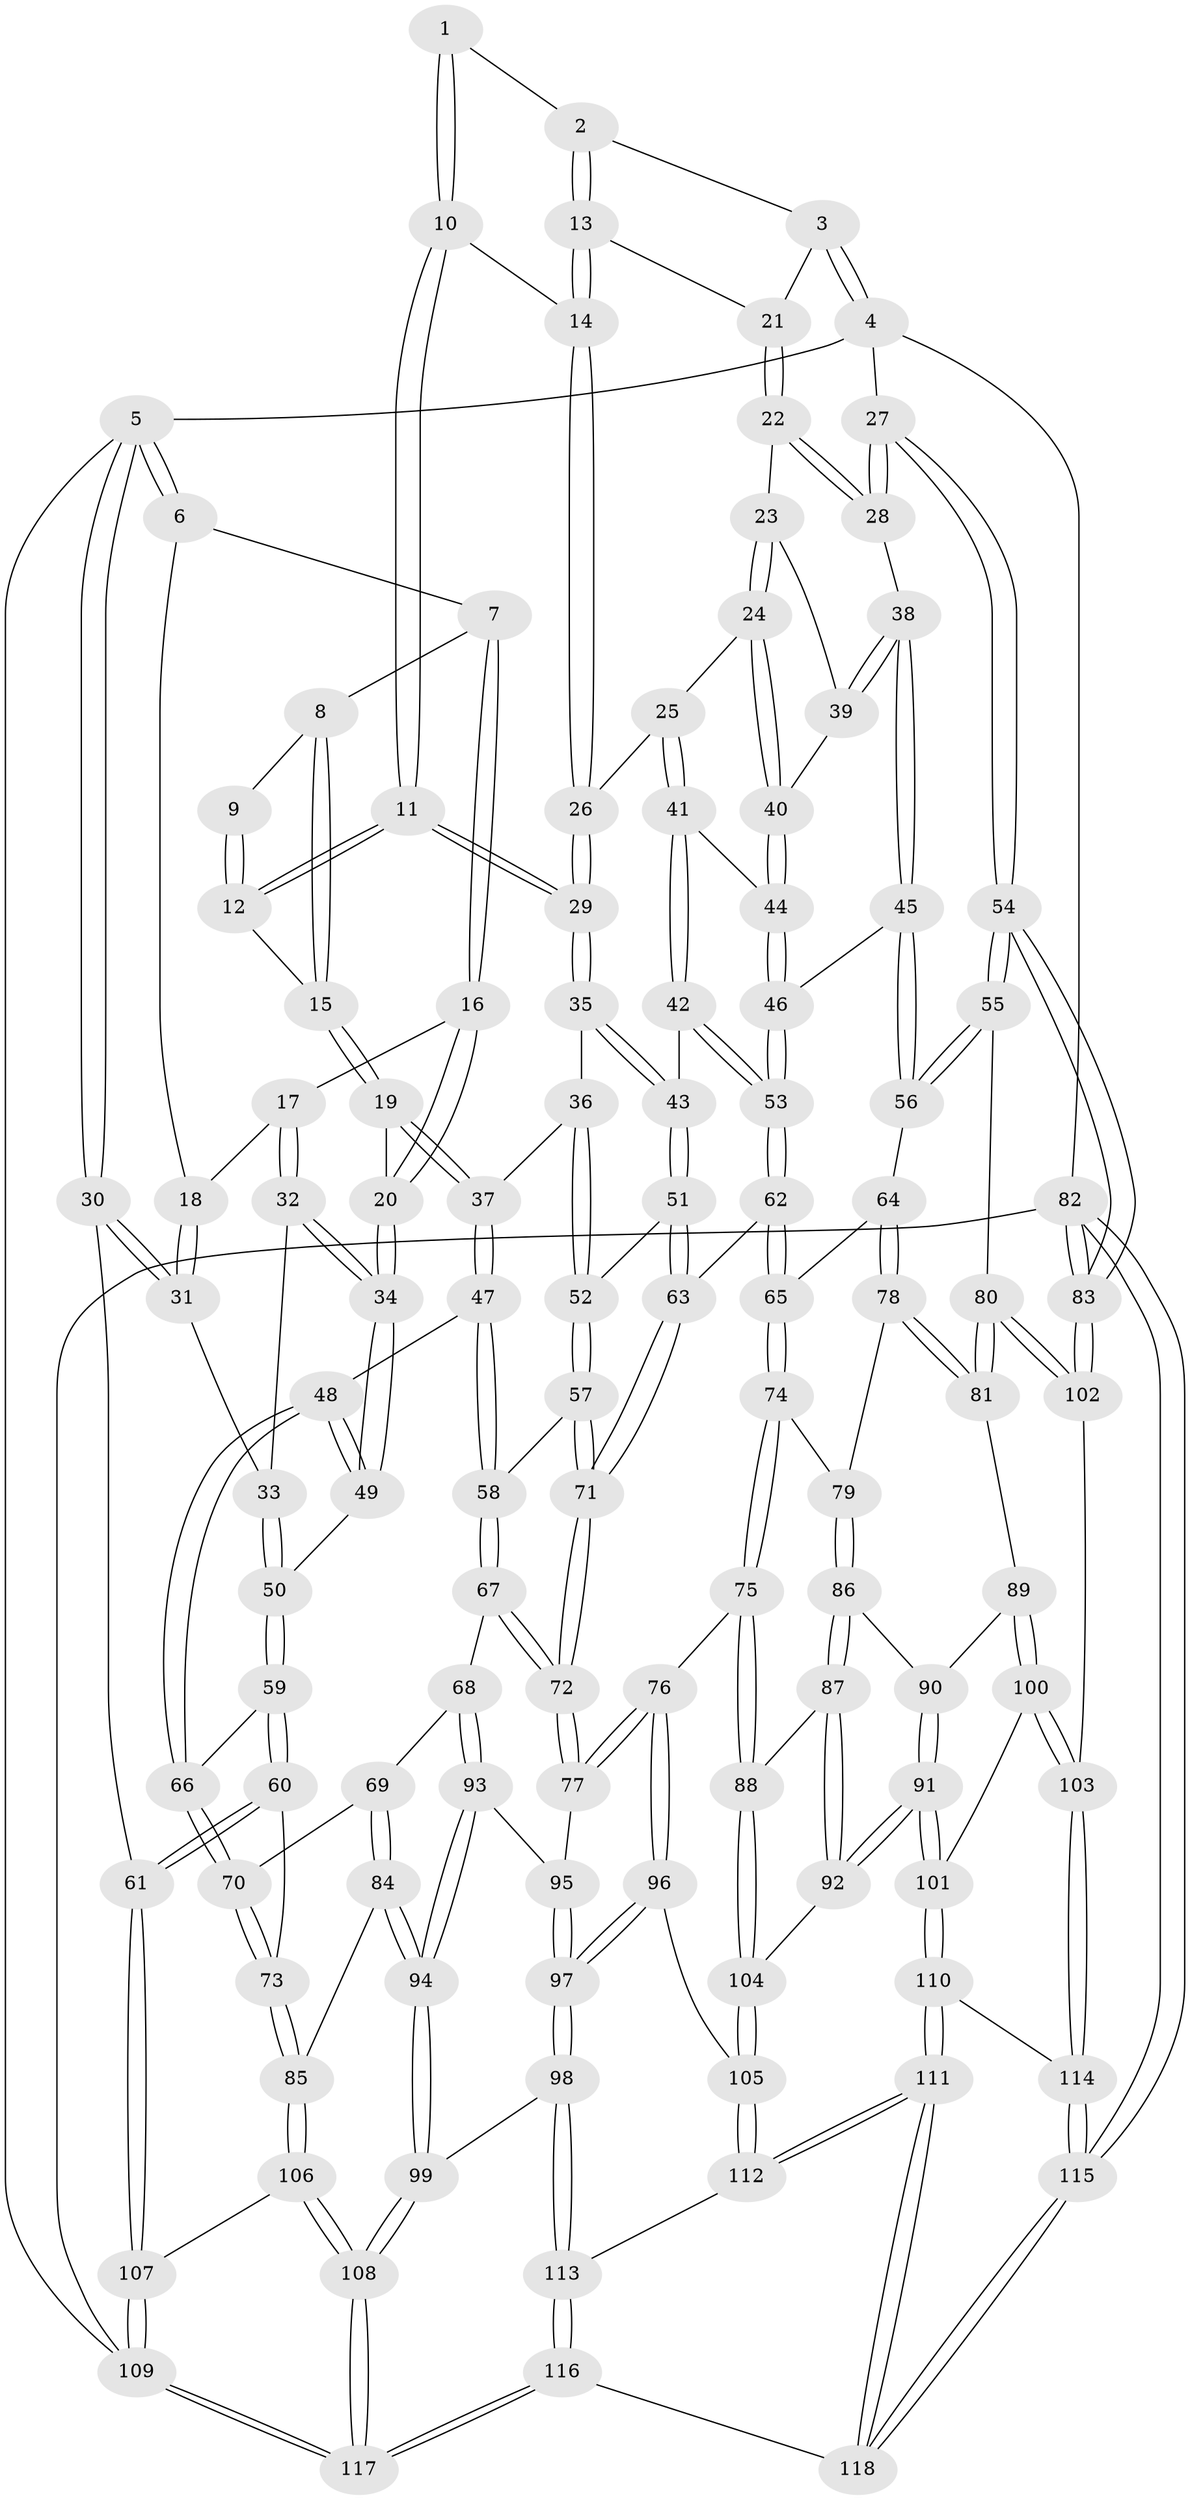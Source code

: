 // Generated by graph-tools (version 1.1) at 2025/17/03/09/25 04:17:21]
// undirected, 118 vertices, 292 edges
graph export_dot {
graph [start="1"]
  node [color=gray90,style=filled];
  1 [pos="+0.5320332277961082+0"];
  2 [pos="+0.6023796871716065+0"];
  3 [pos="+0.8759293590127082+0"];
  4 [pos="+1+0"];
  5 [pos="+0+0"];
  6 [pos="+0.23276644217843345+0"];
  7 [pos="+0.24099613294415276+0"];
  8 [pos="+0.25132075412153876+0"];
  9 [pos="+0.511691047308475+0"];
  10 [pos="+0.5582614832600097+0"];
  11 [pos="+0.4754231708555096+0.1720811128660679"];
  12 [pos="+0.42972011334817967+0.15574030328677396"];
  13 [pos="+0.6646392644609193+0.08716932324348502"];
  14 [pos="+0.6276375316043443+0.10965614606655717"];
  15 [pos="+0.38754521888318383+0.15417819434391797"];
  16 [pos="+0.21429440097574348+0.12495778438476556"];
  17 [pos="+0.11503164826996101+0.1379432325674337"];
  18 [pos="+0.07360747993411573+0.12502415949149479"];
  19 [pos="+0.3032456669273039+0.20522281581566304"];
  20 [pos="+0.28756450803624733+0.20621583063094165"];
  21 [pos="+0.7999670227751314+0.03393240371339737"];
  22 [pos="+0.8169609232038413+0.1215834729041255"];
  23 [pos="+0.7929334479977458+0.17985721869454396"];
  24 [pos="+0.6946107192053443+0.22595471207670104"];
  25 [pos="+0.684485355106791+0.22831064454065775"];
  26 [pos="+0.6032187957764977+0.18190704148422612"];
  27 [pos="+1+0.15882138225085143"];
  28 [pos="+1+0.20712386760051307"];
  29 [pos="+0.5193464922636118+0.20465134421971304"];
  30 [pos="+0+0.1582878401432982"];
  31 [pos="+0+0.17436741185721555"];
  32 [pos="+0.14150223771963027+0.26522956379648754"];
  33 [pos="+0+0.25356007155513816"];
  34 [pos="+0.20161554940628595+0.30180693316344376"];
  35 [pos="+0.5136029820933419+0.259873573196725"];
  36 [pos="+0.4757784342955617+0.3096675803813496"];
  37 [pos="+0.39001785561065555+0.354616061724315"];
  38 [pos="+0.905272454855939+0.3224072173899204"];
  39 [pos="+0.8308798348229031+0.24286513425052353"];
  40 [pos="+0.7686025214193372+0.30289503320519146"];
  41 [pos="+0.6737719159223525+0.34548970501516213"];
  42 [pos="+0.6657666229010825+0.3649154527709987"];
  43 [pos="+0.6096315769387924+0.3767296973989224"];
  44 [pos="+0.7717307427814882+0.32498405868990776"];
  45 [pos="+0.8732488555838825+0.39294649017734695"];
  46 [pos="+0.86824703633974+0.3940782146123017"];
  47 [pos="+0.36529239800657737+0.43181659999792665"];
  48 [pos="+0.3261939736762494+0.4372734037786867"];
  49 [pos="+0.20085048942671177+0.3100378169650214"];
  50 [pos="+0.11359903342424006+0.4177540400058058"];
  51 [pos="+0.5620836696730523+0.4385912291767281"];
  52 [pos="+0.5284411807202117+0.45625872864833744"];
  53 [pos="+0.7497955257350936+0.45848467592381487"];
  54 [pos="+1+0.6007007845132836"];
  55 [pos="+1+0.5903509885641507"];
  56 [pos="+0.9714551190842858+0.5205949659729223"];
  57 [pos="+0.526846365586048+0.4579897245670571"];
  58 [pos="+0.37428781192793803+0.43919694491164835"];
  59 [pos="+0.1021135727940902+0.4642614571355825"];
  60 [pos="+0+0.5800024794894391"];
  61 [pos="+0+0.5891255708056674"];
  62 [pos="+0.7268722793523004+0.533064391657235"];
  63 [pos="+0.7046307369917405+0.5339329345891156"];
  64 [pos="+0.8053680618863188+0.5525209723647956"];
  65 [pos="+0.7283189696450829+0.5355912628465089"];
  66 [pos="+0.23783066860551486+0.5202042496808337"];
  67 [pos="+0.39633115124397117+0.5332216011599544"];
  68 [pos="+0.332801051361663+0.6339465595657473"];
  69 [pos="+0.2527500037372964+0.5822489141953596"];
  70 [pos="+0.24921487608920423+0.5748833144928359"];
  71 [pos="+0.5328256882970426+0.6043072333505286"];
  72 [pos="+0.5317242253552786+0.6063970168343643"];
  73 [pos="+0.04006320362849325+0.6411443695253318"];
  74 [pos="+0.7356295958109524+0.6107037548397062"];
  75 [pos="+0.6177836471725133+0.6989278855182438"];
  76 [pos="+0.5697935457843616+0.6838898867369598"];
  77 [pos="+0.5283905688694268+0.6320779851569869"];
  78 [pos="+0.8578702674012464+0.6159010205847508"];
  79 [pos="+0.7372001463984981+0.6128903858545182"];
  80 [pos="+0.9350083006720079+0.664770957421467"];
  81 [pos="+0.9304700801662241+0.6654259820396676"];
  82 [pos="+1+1"];
  83 [pos="+1+1"];
  84 [pos="+0.17075351371384326+0.713548451129613"];
  85 [pos="+0.1382550978159967+0.7166477263615827"];
  86 [pos="+0.7449065023752321+0.627227968247371"];
  87 [pos="+0.7311577325737629+0.6772054082165853"];
  88 [pos="+0.6661700822941483+0.751830916723588"];
  89 [pos="+0.8691221990348345+0.6911894730809385"];
  90 [pos="+0.768195899464743+0.6486021811167212"];
  91 [pos="+0.7705002465824274+0.8122453048756036"];
  92 [pos="+0.7563648797734389+0.803872044426155"];
  93 [pos="+0.3471806659291092+0.6605754025163281"];
  94 [pos="+0.30426723228739294+0.7846497020523624"];
  95 [pos="+0.46883857657088546+0.6609926934526583"];
  96 [pos="+0.550523070139316+0.7482449923951859"];
  97 [pos="+0.4275387630426288+0.8471916732446071"];
  98 [pos="+0.4274597207721985+0.8473226694553058"];
  99 [pos="+0.31521571895226214+0.8202885197696991"];
  100 [pos="+0.7764029615864423+0.8141440401714647"];
  101 [pos="+0.7735322887605632+0.8148285554762401"];
  102 [pos="+0.9206062941224091+0.8576115116764274"];
  103 [pos="+0.9108126051418811+0.8571165841011148"];
  104 [pos="+0.6774220906028794+0.7703300075516468"];
  105 [pos="+0.591765242559526+0.8543527132756259"];
  106 [pos="+0.10570418414348452+0.8470027634693457"];
  107 [pos="+0+0.7688308407607864"];
  108 [pos="+0.1878762170332135+0.9786734517966889"];
  109 [pos="+0+1"];
  110 [pos="+0.75636035175856+0.8626772458271028"];
  111 [pos="+0.6606593866067474+0.9460695947578566"];
  112 [pos="+0.5798785585511064+0.8921323585838489"];
  113 [pos="+0.4772394368213445+0.9114300483566484"];
  114 [pos="+0.8191577464906196+0.9675415013032971"];
  115 [pos="+0.8711280374583834+1"];
  116 [pos="+0.4147592199924423+1"];
  117 [pos="+0.1446522025933119+1"];
  118 [pos="+0.7073947988651533+1"];
  1 -- 2;
  1 -- 10;
  1 -- 10;
  2 -- 3;
  2 -- 13;
  2 -- 13;
  3 -- 4;
  3 -- 4;
  3 -- 21;
  4 -- 5;
  4 -- 27;
  4 -- 82;
  5 -- 6;
  5 -- 6;
  5 -- 30;
  5 -- 30;
  5 -- 109;
  6 -- 7;
  6 -- 18;
  7 -- 8;
  7 -- 16;
  7 -- 16;
  8 -- 9;
  8 -- 15;
  8 -- 15;
  9 -- 12;
  9 -- 12;
  10 -- 11;
  10 -- 11;
  10 -- 14;
  11 -- 12;
  11 -- 12;
  11 -- 29;
  11 -- 29;
  12 -- 15;
  13 -- 14;
  13 -- 14;
  13 -- 21;
  14 -- 26;
  14 -- 26;
  15 -- 19;
  15 -- 19;
  16 -- 17;
  16 -- 20;
  16 -- 20;
  17 -- 18;
  17 -- 32;
  17 -- 32;
  18 -- 31;
  18 -- 31;
  19 -- 20;
  19 -- 37;
  19 -- 37;
  20 -- 34;
  20 -- 34;
  21 -- 22;
  21 -- 22;
  22 -- 23;
  22 -- 28;
  22 -- 28;
  23 -- 24;
  23 -- 24;
  23 -- 39;
  24 -- 25;
  24 -- 40;
  24 -- 40;
  25 -- 26;
  25 -- 41;
  25 -- 41;
  26 -- 29;
  26 -- 29;
  27 -- 28;
  27 -- 28;
  27 -- 54;
  27 -- 54;
  28 -- 38;
  29 -- 35;
  29 -- 35;
  30 -- 31;
  30 -- 31;
  30 -- 61;
  31 -- 33;
  32 -- 33;
  32 -- 34;
  32 -- 34;
  33 -- 50;
  33 -- 50;
  34 -- 49;
  34 -- 49;
  35 -- 36;
  35 -- 43;
  35 -- 43;
  36 -- 37;
  36 -- 52;
  36 -- 52;
  37 -- 47;
  37 -- 47;
  38 -- 39;
  38 -- 39;
  38 -- 45;
  38 -- 45;
  39 -- 40;
  40 -- 44;
  40 -- 44;
  41 -- 42;
  41 -- 42;
  41 -- 44;
  42 -- 43;
  42 -- 53;
  42 -- 53;
  43 -- 51;
  43 -- 51;
  44 -- 46;
  44 -- 46;
  45 -- 46;
  45 -- 56;
  45 -- 56;
  46 -- 53;
  46 -- 53;
  47 -- 48;
  47 -- 58;
  47 -- 58;
  48 -- 49;
  48 -- 49;
  48 -- 66;
  48 -- 66;
  49 -- 50;
  50 -- 59;
  50 -- 59;
  51 -- 52;
  51 -- 63;
  51 -- 63;
  52 -- 57;
  52 -- 57;
  53 -- 62;
  53 -- 62;
  54 -- 55;
  54 -- 55;
  54 -- 83;
  54 -- 83;
  55 -- 56;
  55 -- 56;
  55 -- 80;
  56 -- 64;
  57 -- 58;
  57 -- 71;
  57 -- 71;
  58 -- 67;
  58 -- 67;
  59 -- 60;
  59 -- 60;
  59 -- 66;
  60 -- 61;
  60 -- 61;
  60 -- 73;
  61 -- 107;
  61 -- 107;
  62 -- 63;
  62 -- 65;
  62 -- 65;
  63 -- 71;
  63 -- 71;
  64 -- 65;
  64 -- 78;
  64 -- 78;
  65 -- 74;
  65 -- 74;
  66 -- 70;
  66 -- 70;
  67 -- 68;
  67 -- 72;
  67 -- 72;
  68 -- 69;
  68 -- 93;
  68 -- 93;
  69 -- 70;
  69 -- 84;
  69 -- 84;
  70 -- 73;
  70 -- 73;
  71 -- 72;
  71 -- 72;
  72 -- 77;
  72 -- 77;
  73 -- 85;
  73 -- 85;
  74 -- 75;
  74 -- 75;
  74 -- 79;
  75 -- 76;
  75 -- 88;
  75 -- 88;
  76 -- 77;
  76 -- 77;
  76 -- 96;
  76 -- 96;
  77 -- 95;
  78 -- 79;
  78 -- 81;
  78 -- 81;
  79 -- 86;
  79 -- 86;
  80 -- 81;
  80 -- 81;
  80 -- 102;
  80 -- 102;
  81 -- 89;
  82 -- 83;
  82 -- 83;
  82 -- 115;
  82 -- 115;
  82 -- 109;
  83 -- 102;
  83 -- 102;
  84 -- 85;
  84 -- 94;
  84 -- 94;
  85 -- 106;
  85 -- 106;
  86 -- 87;
  86 -- 87;
  86 -- 90;
  87 -- 88;
  87 -- 92;
  87 -- 92;
  88 -- 104;
  88 -- 104;
  89 -- 90;
  89 -- 100;
  89 -- 100;
  90 -- 91;
  90 -- 91;
  91 -- 92;
  91 -- 92;
  91 -- 101;
  91 -- 101;
  92 -- 104;
  93 -- 94;
  93 -- 94;
  93 -- 95;
  94 -- 99;
  94 -- 99;
  95 -- 97;
  95 -- 97;
  96 -- 97;
  96 -- 97;
  96 -- 105;
  97 -- 98;
  97 -- 98;
  98 -- 99;
  98 -- 113;
  98 -- 113;
  99 -- 108;
  99 -- 108;
  100 -- 101;
  100 -- 103;
  100 -- 103;
  101 -- 110;
  101 -- 110;
  102 -- 103;
  103 -- 114;
  103 -- 114;
  104 -- 105;
  104 -- 105;
  105 -- 112;
  105 -- 112;
  106 -- 107;
  106 -- 108;
  106 -- 108;
  107 -- 109;
  107 -- 109;
  108 -- 117;
  108 -- 117;
  109 -- 117;
  109 -- 117;
  110 -- 111;
  110 -- 111;
  110 -- 114;
  111 -- 112;
  111 -- 112;
  111 -- 118;
  111 -- 118;
  112 -- 113;
  113 -- 116;
  113 -- 116;
  114 -- 115;
  114 -- 115;
  115 -- 118;
  115 -- 118;
  116 -- 117;
  116 -- 117;
  116 -- 118;
}

